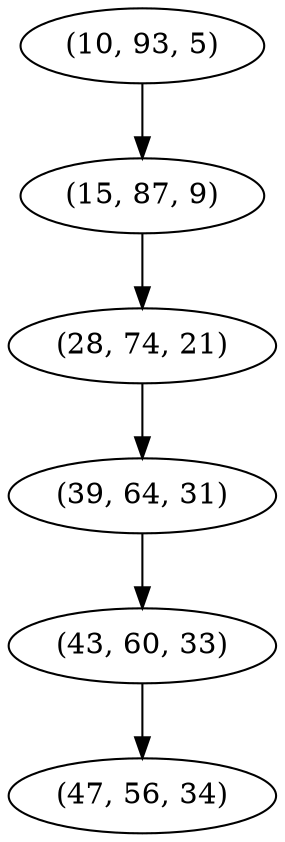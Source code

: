 digraph tree {
    "(10, 93, 5)";
    "(15, 87, 9)";
    "(28, 74, 21)";
    "(39, 64, 31)";
    "(43, 60, 33)";
    "(47, 56, 34)";
    "(10, 93, 5)" -> "(15, 87, 9)";
    "(15, 87, 9)" -> "(28, 74, 21)";
    "(28, 74, 21)" -> "(39, 64, 31)";
    "(39, 64, 31)" -> "(43, 60, 33)";
    "(43, 60, 33)" -> "(47, 56, 34)";
}
